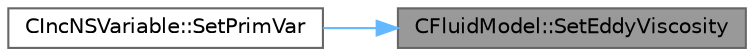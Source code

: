 digraph "CFluidModel::SetEddyViscosity"
{
 // LATEX_PDF_SIZE
  bgcolor="transparent";
  edge [fontname=Helvetica,fontsize=10,labelfontname=Helvetica,labelfontsize=10];
  node [fontname=Helvetica,fontsize=10,shape=box,height=0.2,width=0.4];
  rankdir="RL";
  Node1 [id="Node000001",label="CFluidModel::SetEddyViscosity",height=0.2,width=0.4,color="gray40", fillcolor="grey60", style="filled", fontcolor="black",tooltip="Set fluid eddy viscosity provided by a turbulence model needed for computing effective thermal conduc..."];
  Node1 -> Node2 [id="edge1_Node000001_Node000002",dir="back",color="steelblue1",style="solid",tooltip=" "];
  Node2 [id="Node000002",label="CIncNSVariable::SetPrimVar",height=0.2,width=0.4,color="grey40", fillcolor="white", style="filled",URL="$classCIncNSVariable.html#a34a2a9cfecec39f383e2e7551b4e7736",tooltip="Set all the primitive variables for incompressible flows."];
}
